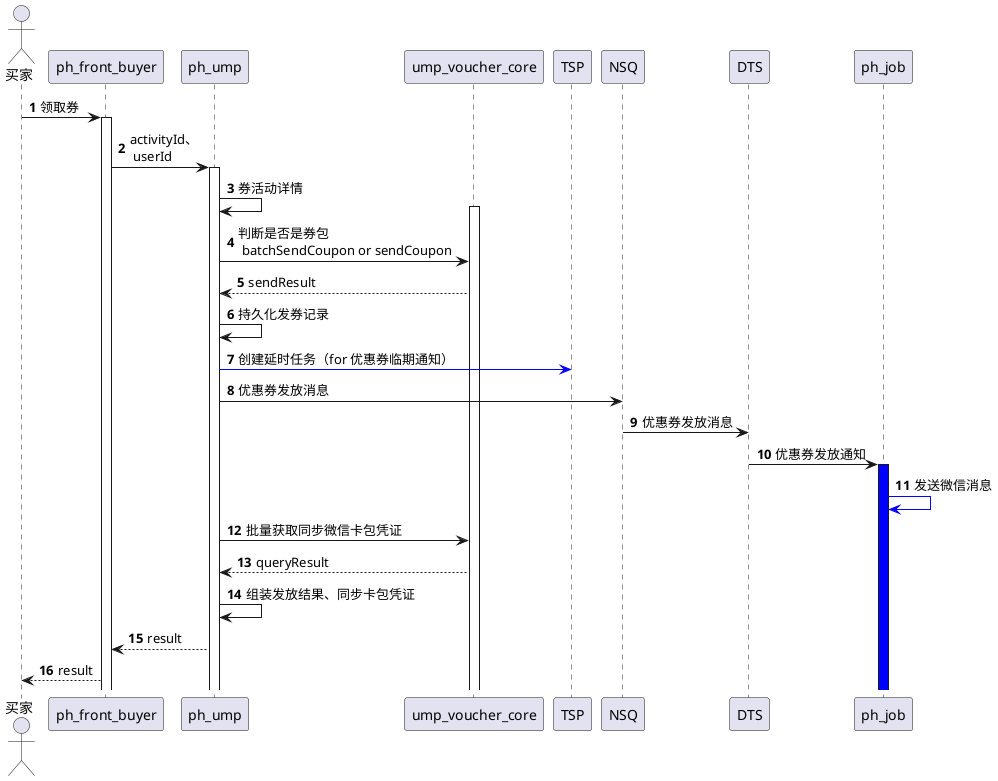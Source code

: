 @startuml
'https://plantuml.com/sequence-diagram

actor 买家 as admin
participant ph_front_buyer as ph_front_buyer
participant ph_ump as ph_ump
participant ump_voucher_core as ump_voucher_core
participant TSP as TSP
participant NSQ as NSQ
participant DTS as DTS
participant ph_job as ph_job

autonumber
admin -> ph_front_buyer: 领取券
activate ph_front_buyer
ph_front_buyer -> ph_ump:activityId、\n userId
activate ph_ump
ph_ump -> ph_ump: 券活动详情
activate ump_voucher_core
ph_ump -> ump_voucher_core: 判断是否是券包 \n batchSendCoupon or sendCoupon
ump_voucher_core --> ph_ump: sendResult
ph_ump -> ph_ump: 持久化发券记录
ph_ump [#blue]-> TSP: 创建延时任务（for 优惠券临期通知）
ph_ump -> NSQ: 优惠券发放消息
NSQ -> DTS: 优惠券发放消息
DTS -> ph_job: 优惠券发放通知
activate ph_job #blue
ph_job [#blue]-> ph_job: 发送微信消息
ph_ump -> ump_voucher_core: 批量获取同步微信卡包凭证
ump_voucher_core --> ph_ump: queryResult
ph_ump -> ph_ump: 组装发放结果、同步卡包凭证
ph_ump --> ph_front_buyer: result
ph_front_buyer --> admin: result
@enduml